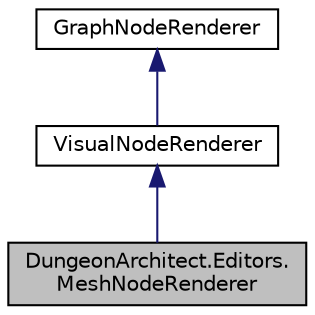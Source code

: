 digraph "DungeonArchitect.Editors.MeshNodeRenderer"
{
  edge [fontname="Helvetica",fontsize="10",labelfontname="Helvetica",labelfontsize="10"];
  node [fontname="Helvetica",fontsize="10",shape=record];
  Node1 [label="DungeonArchitect.Editors.\lMeshNodeRenderer",height=0.2,width=0.4,color="black", fillcolor="grey75", style="filled", fontcolor="black"];
  Node2 -> Node1 [dir="back",color="midnightblue",fontsize="10",style="solid",fontname="Helvetica"];
  Node2 [label="VisualNodeRenderer",height=0.2,width=0.4,color="black", fillcolor="white", style="filled",URL="$class_dungeon_architect_1_1_editors_1_1_visual_node_renderer.html",tooltip="Renders a visual node "];
  Node3 -> Node2 [dir="back",color="midnightblue",fontsize="10",style="solid",fontname="Helvetica"];
  Node3 [label="GraphNodeRenderer",height=0.2,width=0.4,color="black", fillcolor="white", style="filled",URL="$class_dungeon_architect_1_1_editors_1_1_graph_node_renderer.html",tooltip="Renders the graph node in the graph editor "];
}
